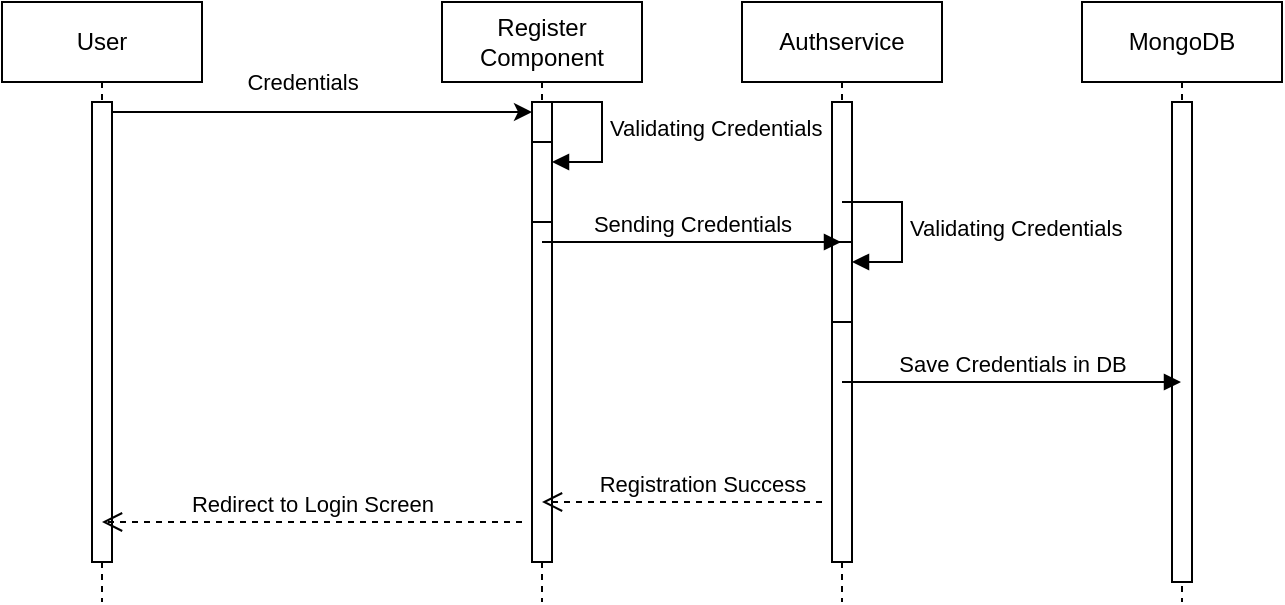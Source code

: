 <mxfile version="26.0.16">
  <diagram name="Page-1" id="HxTBjfSmha7EEJgLEsj0">
    <mxGraphModel dx="1434" dy="875" grid="1" gridSize="10" guides="1" tooltips="1" connect="1" arrows="1" fold="1" page="1" pageScale="1" pageWidth="850" pageHeight="1100" math="0" shadow="0">
      <root>
        <mxCell id="0" />
        <mxCell id="1" parent="0" />
        <mxCell id="o-Ofmj9kIsBwv4rzVH-R-1" value="User" style="shape=umlLifeline;perimeter=lifelinePerimeter;whiteSpace=wrap;html=1;container=1;dropTarget=0;collapsible=0;recursiveResize=0;outlineConnect=0;portConstraint=eastwest;newEdgeStyle={&quot;curved&quot;:0,&quot;rounded&quot;:0};" vertex="1" parent="1">
          <mxGeometry x="70" y="90" width="100" height="300" as="geometry" />
        </mxCell>
        <mxCell id="o-Ofmj9kIsBwv4rzVH-R-2" value="" style="html=1;points=[[0,0,0,0,5],[0,1,0,0,-5],[1,0,0,0,5],[1,1,0,0,-5]];perimeter=orthogonalPerimeter;outlineConnect=0;targetShapes=umlLifeline;portConstraint=eastwest;newEdgeStyle={&quot;curved&quot;:0,&quot;rounded&quot;:0};" vertex="1" parent="o-Ofmj9kIsBwv4rzVH-R-1">
          <mxGeometry x="45" y="50" width="10" height="230" as="geometry" />
        </mxCell>
        <mxCell id="o-Ofmj9kIsBwv4rzVH-R-4" value="Register Component" style="shape=umlLifeline;perimeter=lifelinePerimeter;whiteSpace=wrap;html=1;container=1;dropTarget=0;collapsible=0;recursiveResize=0;outlineConnect=0;portConstraint=eastwest;newEdgeStyle={&quot;curved&quot;:0,&quot;rounded&quot;:0};" vertex="1" parent="1">
          <mxGeometry x="290" y="90" width="100" height="300" as="geometry" />
        </mxCell>
        <mxCell id="o-Ofmj9kIsBwv4rzVH-R-5" value="" style="html=1;points=[[0,0,0,0,5],[0,1,0,0,-5],[1,0,0,0,5],[1,1,0,0,-5]];perimeter=orthogonalPerimeter;outlineConnect=0;targetShapes=umlLifeline;portConstraint=eastwest;newEdgeStyle={&quot;curved&quot;:0,&quot;rounded&quot;:0};" vertex="1" parent="o-Ofmj9kIsBwv4rzVH-R-4">
          <mxGeometry x="45" y="50" width="10" height="230" as="geometry" />
        </mxCell>
        <mxCell id="o-Ofmj9kIsBwv4rzVH-R-27" value="" style="html=1;points=[[0,0,0,0,5],[0,1,0,0,-5],[1,0,0,0,5],[1,1,0,0,-5]];perimeter=orthogonalPerimeter;outlineConnect=0;targetShapes=umlLifeline;portConstraint=eastwest;newEdgeStyle={&quot;curved&quot;:0,&quot;rounded&quot;:0};" vertex="1" parent="o-Ofmj9kIsBwv4rzVH-R-4">
          <mxGeometry x="45" y="70" width="10" height="40" as="geometry" />
        </mxCell>
        <mxCell id="o-Ofmj9kIsBwv4rzVH-R-28" value="Validating Credentials" style="html=1;align=left;spacingLeft=2;endArrow=block;rounded=0;edgeStyle=orthogonalEdgeStyle;curved=0;rounded=0;" edge="1" target="o-Ofmj9kIsBwv4rzVH-R-27" parent="o-Ofmj9kIsBwv4rzVH-R-4">
          <mxGeometry relative="1" as="geometry">
            <mxPoint x="50" y="50" as="sourcePoint" />
            <Array as="points">
              <mxPoint x="80" y="80" />
            </Array>
          </mxGeometry>
        </mxCell>
        <mxCell id="o-Ofmj9kIsBwv4rzVH-R-3" style="edgeStyle=orthogonalEdgeStyle;rounded=0;orthogonalLoop=1;jettySize=auto;html=1;curved=0;exitX=1;exitY=0;exitDx=0;exitDy=5;exitPerimeter=0;entryX=0;entryY=0;entryDx=0;entryDy=5;entryPerimeter=0;" edge="1" parent="1" source="o-Ofmj9kIsBwv4rzVH-R-2" target="o-Ofmj9kIsBwv4rzVH-R-5">
          <mxGeometry relative="1" as="geometry">
            <mxPoint x="230" y="145" as="targetPoint" />
          </mxGeometry>
        </mxCell>
        <mxCell id="o-Ofmj9kIsBwv4rzVH-R-6" value="Credentials" style="edgeLabel;html=1;align=center;verticalAlign=middle;resizable=0;points=[];" vertex="1" connectable="0" parent="o-Ofmj9kIsBwv4rzVH-R-3">
          <mxGeometry x="-0.095" y="-1" relative="1" as="geometry">
            <mxPoint y="-16" as="offset" />
          </mxGeometry>
        </mxCell>
        <mxCell id="o-Ofmj9kIsBwv4rzVH-R-22" value="Authservice" style="shape=umlLifeline;perimeter=lifelinePerimeter;whiteSpace=wrap;html=1;container=1;dropTarget=0;collapsible=0;recursiveResize=0;outlineConnect=0;portConstraint=eastwest;newEdgeStyle={&quot;curved&quot;:0,&quot;rounded&quot;:0};" vertex="1" parent="1">
          <mxGeometry x="440" y="90" width="100" height="300" as="geometry" />
        </mxCell>
        <mxCell id="o-Ofmj9kIsBwv4rzVH-R-24" value="" style="html=1;points=[[0,0,0,0,5],[0,1,0,0,-5],[1,0,0,0,5],[1,1,0,0,-5]];perimeter=orthogonalPerimeter;outlineConnect=0;targetShapes=umlLifeline;portConstraint=eastwest;newEdgeStyle={&quot;curved&quot;:0,&quot;rounded&quot;:0};" vertex="1" parent="o-Ofmj9kIsBwv4rzVH-R-22">
          <mxGeometry x="45" y="50" width="10" height="230" as="geometry" />
        </mxCell>
        <mxCell id="o-Ofmj9kIsBwv4rzVH-R-34" value="" style="html=1;points=[[0,0,0,0,5],[0,1,0,0,-5],[1,0,0,0,5],[1,1,0,0,-5]];perimeter=orthogonalPerimeter;outlineConnect=0;targetShapes=umlLifeline;portConstraint=eastwest;newEdgeStyle={&quot;curved&quot;:0,&quot;rounded&quot;:0};" vertex="1" parent="o-Ofmj9kIsBwv4rzVH-R-22">
          <mxGeometry x="45" y="120" width="10" height="40" as="geometry" />
        </mxCell>
        <mxCell id="o-Ofmj9kIsBwv4rzVH-R-35" value="Validating Credentials" style="html=1;align=left;spacingLeft=2;endArrow=block;rounded=0;edgeStyle=orthogonalEdgeStyle;curved=0;rounded=0;" edge="1" target="o-Ofmj9kIsBwv4rzVH-R-34" parent="o-Ofmj9kIsBwv4rzVH-R-22">
          <mxGeometry relative="1" as="geometry">
            <mxPoint x="50" y="100" as="sourcePoint" />
            <Array as="points">
              <mxPoint x="80" y="130" />
            </Array>
          </mxGeometry>
        </mxCell>
        <mxCell id="o-Ofmj9kIsBwv4rzVH-R-33" value="Sending Credentials" style="html=1;verticalAlign=bottom;endArrow=block;curved=0;rounded=0;" edge="1" parent="1" target="o-Ofmj9kIsBwv4rzVH-R-22">
          <mxGeometry width="80" relative="1" as="geometry">
            <mxPoint x="340" y="210" as="sourcePoint" />
            <mxPoint x="420" y="210" as="targetPoint" />
          </mxGeometry>
        </mxCell>
        <mxCell id="o-Ofmj9kIsBwv4rzVH-R-36" value="MongoDB" style="shape=umlLifeline;perimeter=lifelinePerimeter;whiteSpace=wrap;html=1;container=1;dropTarget=0;collapsible=0;recursiveResize=0;outlineConnect=0;portConstraint=eastwest;newEdgeStyle={&quot;curved&quot;:0,&quot;rounded&quot;:0};" vertex="1" parent="1">
          <mxGeometry x="610" y="90" width="100" height="300" as="geometry" />
        </mxCell>
        <mxCell id="o-Ofmj9kIsBwv4rzVH-R-37" value="" style="html=1;points=[[0,0,0,0,5],[0,1,0,0,-5],[1,0,0,0,5],[1,1,0,0,-5]];perimeter=orthogonalPerimeter;outlineConnect=0;targetShapes=umlLifeline;portConstraint=eastwest;newEdgeStyle={&quot;curved&quot;:0,&quot;rounded&quot;:0};" vertex="1" parent="o-Ofmj9kIsBwv4rzVH-R-36">
          <mxGeometry x="45" y="50" width="10" height="240" as="geometry" />
        </mxCell>
        <mxCell id="o-Ofmj9kIsBwv4rzVH-R-39" value="Save Credentials in DB" style="html=1;verticalAlign=bottom;endArrow=block;curved=0;rounded=0;" edge="1" parent="1" target="o-Ofmj9kIsBwv4rzVH-R-36">
          <mxGeometry width="80" relative="1" as="geometry">
            <mxPoint x="490" y="280" as="sourcePoint" />
            <mxPoint x="570" y="280" as="targetPoint" />
          </mxGeometry>
        </mxCell>
        <mxCell id="o-Ofmj9kIsBwv4rzVH-R-40" value="Registration Success" style="html=1;verticalAlign=bottom;endArrow=open;dashed=1;endSize=8;curved=0;rounded=0;" edge="1" parent="1">
          <mxGeometry x="-0.143" relative="1" as="geometry">
            <mxPoint x="480" y="340" as="sourcePoint" />
            <mxPoint x="340" y="340" as="targetPoint" />
            <mxPoint as="offset" />
          </mxGeometry>
        </mxCell>
        <mxCell id="o-Ofmj9kIsBwv4rzVH-R-41" value="Redirect to Login Screen" style="html=1;verticalAlign=bottom;endArrow=open;dashed=1;endSize=8;curved=0;rounded=0;" edge="1" parent="1" target="o-Ofmj9kIsBwv4rzVH-R-1">
          <mxGeometry relative="1" as="geometry">
            <mxPoint x="330" y="350" as="sourcePoint" />
            <mxPoint x="250" y="350" as="targetPoint" />
          </mxGeometry>
        </mxCell>
      </root>
    </mxGraphModel>
  </diagram>
</mxfile>
